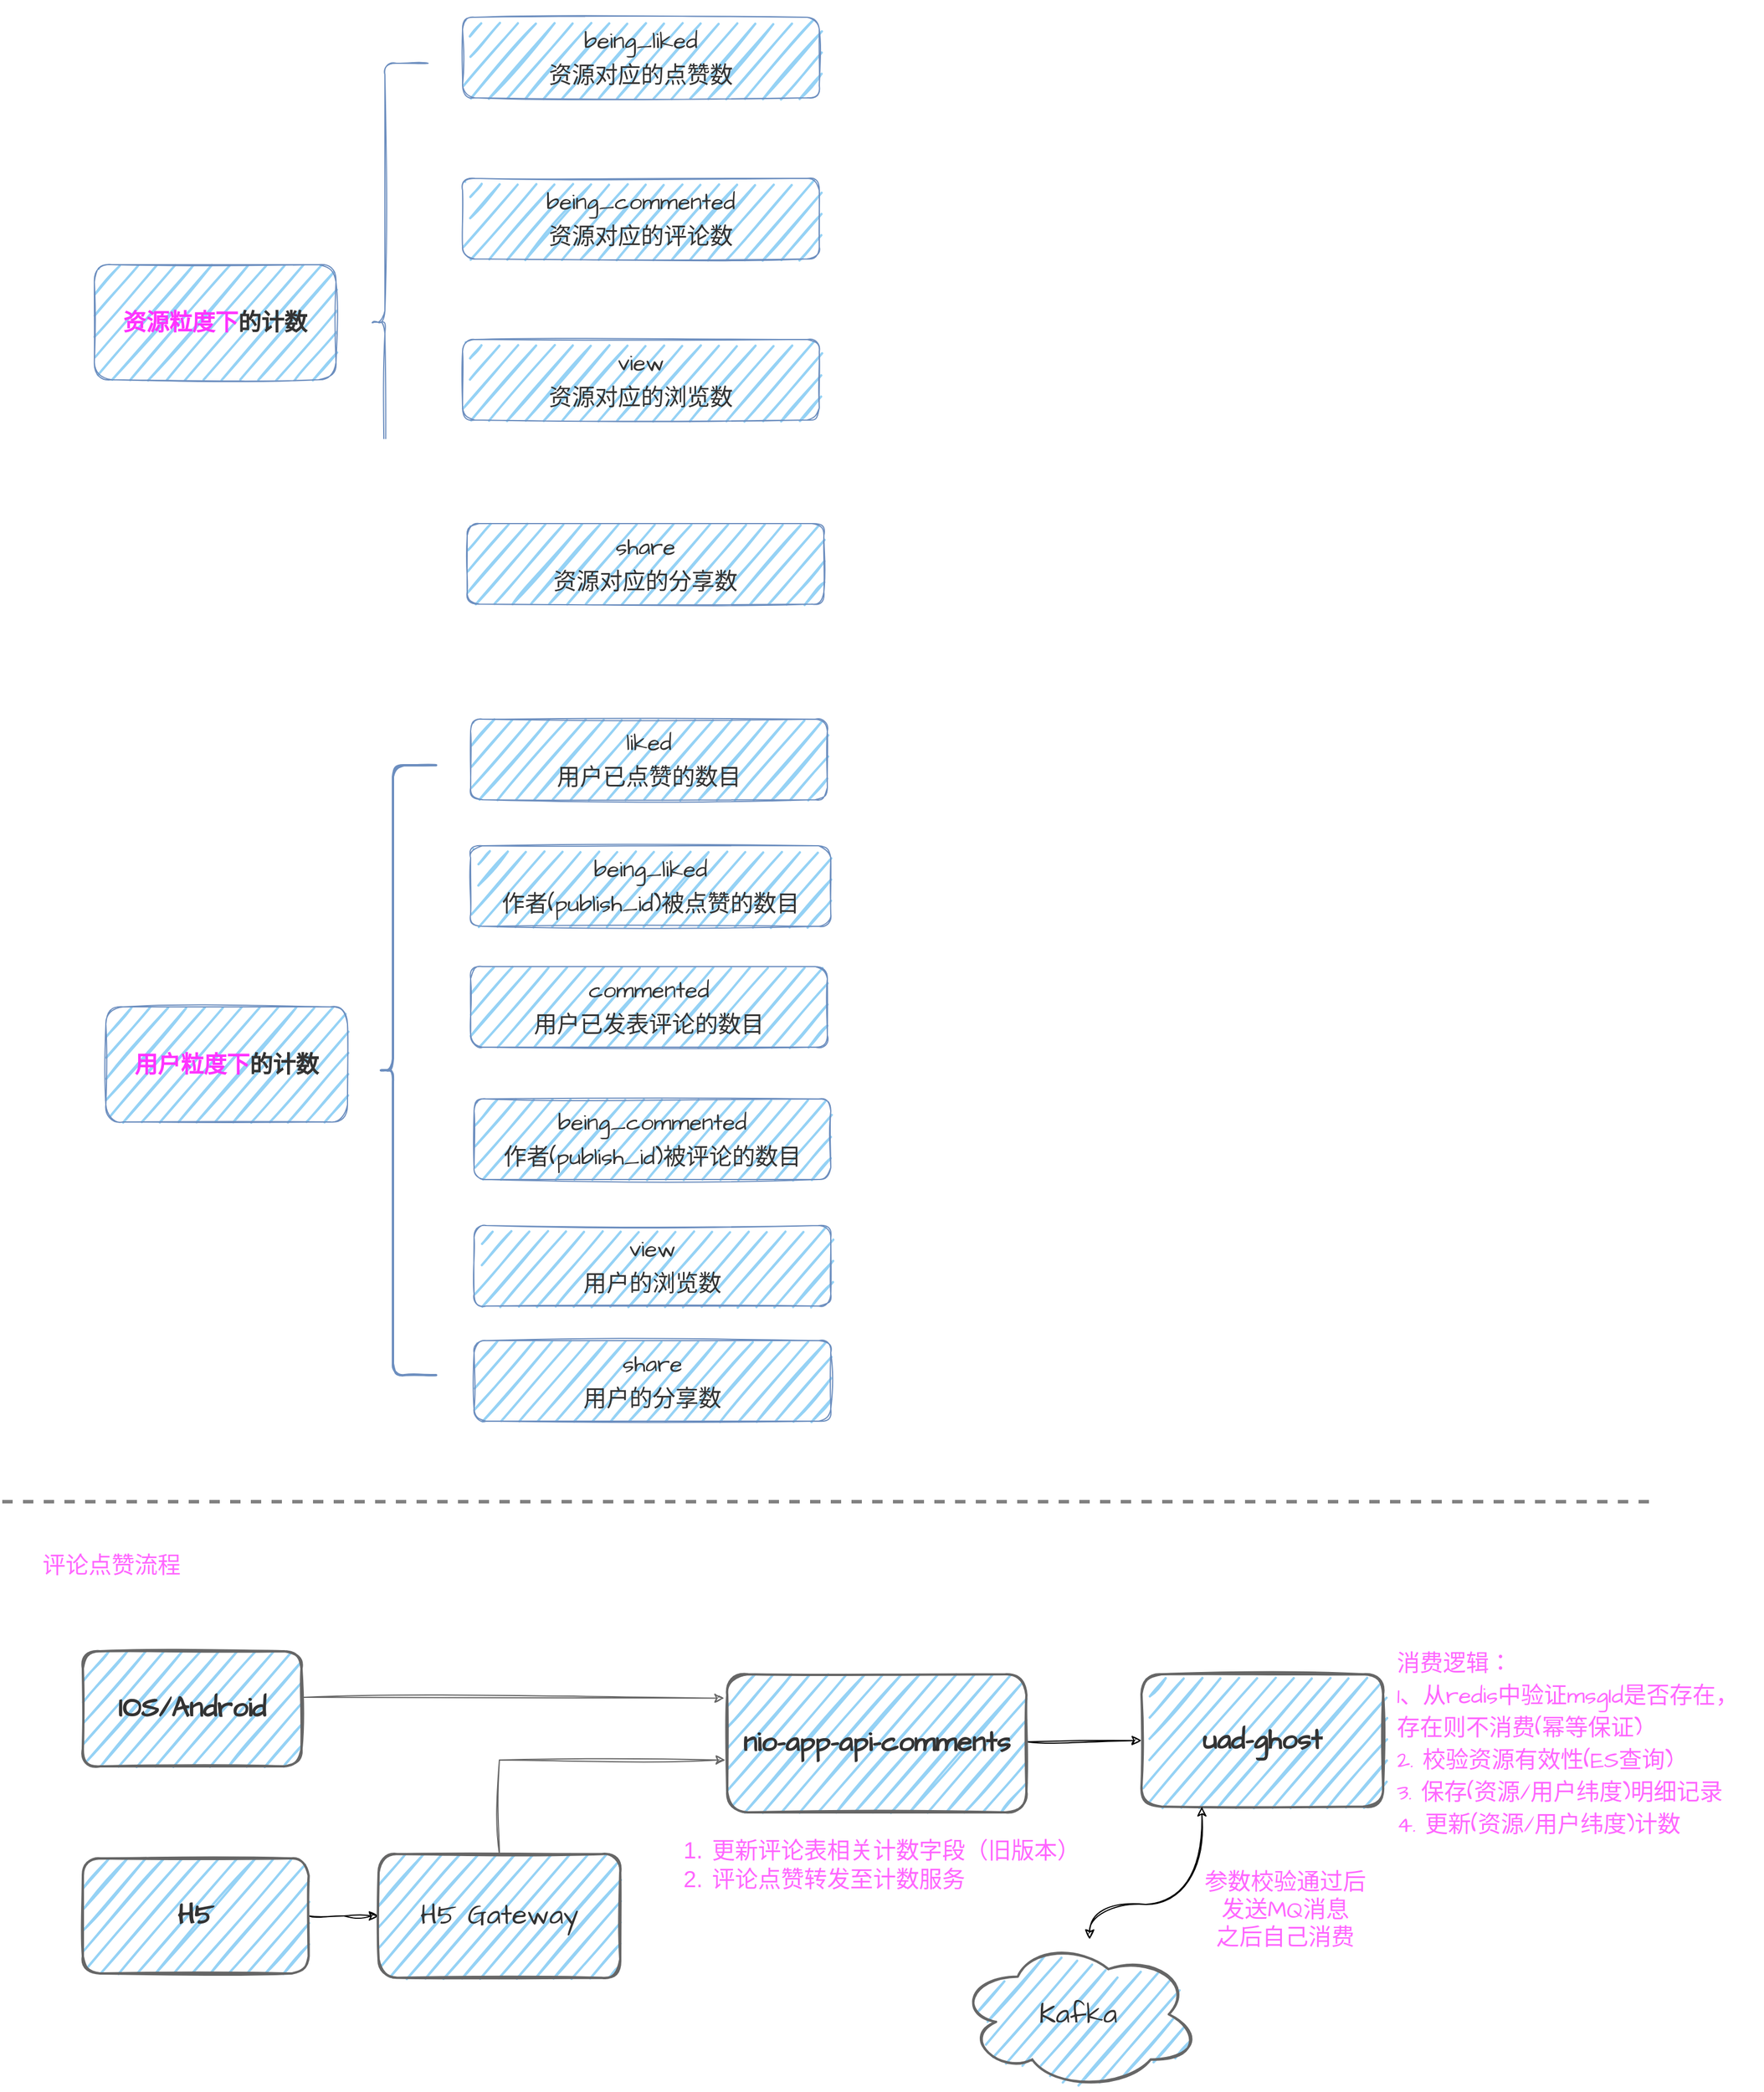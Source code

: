 <mxfile version="20.7.3" type="github">
  <diagram id="OFfk3m-CUPM5vA5_71vh" name="第 1 页">
    <mxGraphModel dx="1434" dy="844" grid="1" gridSize="10" guides="1" tooltips="1" connect="1" arrows="1" fold="1" page="1" pageScale="1" pageWidth="827" pageHeight="1169" math="0" shadow="0">
      <root>
        <mxCell id="0" />
        <mxCell id="1" parent="0" />
        <mxCell id="oGa8BiXP_3EPm-OH-dbe-3" value="&lt;b style=&quot;&quot;&gt;&lt;font color=&quot;#ff33ff&quot;&gt;资源粒度下&lt;/font&gt;&lt;font color=&quot;#333333&quot;&gt;的计数&lt;/font&gt;&lt;/b&gt;" style="rounded=1;whiteSpace=wrap;html=1;sketch=1;hachureGap=12;jiggle=1;curveFitting=1;fontFamily=Architects Daughter;fontSource=https%3A%2F%2Ffonts.googleapis.com%2Fcss%3Ffamily%3DArchitects%2BDaughter;fontSize=20;fillColor=#95D2F5;strokeColor=#6c8ebf;strokeWidth=1;glass=0;shadow=0;fillWeight=2;perimeterSpacing=0;hachureAngle=-41;simplification=0;fontColor=#1A1A1A;" vertex="1" parent="1">
          <mxGeometry x="90" y="245" width="210" height="100" as="geometry" />
        </mxCell>
        <mxCell id="oGa8BiXP_3EPm-OH-dbe-4" value="&lt;p style=&quot;line-height: 150%;&quot;&gt;&lt;font&gt;being_liked&lt;br&gt;资源对应的点赞数&lt;br&gt;&lt;/font&gt;&lt;/p&gt;" style="rounded=1;whiteSpace=wrap;html=1;sketch=1;hachureGap=12;jiggle=1;curveFitting=1;fontFamily=Architects Daughter;fontSource=https%3A%2F%2Ffonts.googleapis.com%2Fcss%3Ffamily%3DArchitects%2BDaughter;fontSize=20;fillColor=#95D2F5;strokeColor=#6c8ebf;strokeWidth=1;glass=0;shadow=0;fillWeight=2;hachureAngle=-41;simplification=0;fontColor=#333333;" vertex="1" parent="1">
          <mxGeometry x="410" y="30" width="310" height="70" as="geometry" />
        </mxCell>
        <mxCell id="oGa8BiXP_3EPm-OH-dbe-5" value="&lt;p style=&quot;line-height: 150%;&quot;&gt;&lt;font&gt;being_commented&lt;br&gt;资源对应的评论数&lt;br&gt;&lt;/font&gt;&lt;/p&gt;" style="rounded=1;whiteSpace=wrap;html=1;sketch=1;hachureGap=12;jiggle=1;curveFitting=1;fontFamily=Architects Daughter;fontSource=https%3A%2F%2Ffonts.googleapis.com%2Fcss%3Ffamily%3DArchitects%2BDaughter;fontSize=20;fillColor=#95D2F5;strokeColor=#6c8ebf;strokeWidth=1;glass=0;shadow=0;fillWeight=2;fontColor=#333333;hachureAngle=-41;" vertex="1" parent="1">
          <mxGeometry x="410" y="170" width="310" height="70" as="geometry" />
        </mxCell>
        <mxCell id="oGa8BiXP_3EPm-OH-dbe-6" value="&lt;p style=&quot;line-height: 150%;&quot;&gt;&lt;font&gt;view&lt;br&gt;资源对应的浏览数&lt;br&gt;&lt;/font&gt;&lt;/p&gt;" style="rounded=1;whiteSpace=wrap;html=1;sketch=1;hachureGap=12;jiggle=1;curveFitting=1;fontFamily=Architects Daughter;fontSource=https%3A%2F%2Ffonts.googleapis.com%2Fcss%3Ffamily%3DArchitects%2BDaughter;fontSize=20;fillColor=#95D2F5;strokeColor=#6c8ebf;strokeWidth=1;glass=0;shadow=0;fillWeight=2;fontColor=#333333;" vertex="1" parent="1">
          <mxGeometry x="410" y="310" width="310" height="70" as="geometry" />
        </mxCell>
        <mxCell id="oGa8BiXP_3EPm-OH-dbe-7" value="&lt;p style=&quot;line-height: 150%;&quot;&gt;&lt;font&gt;share&lt;br&gt;资源对应的分享数&lt;br&gt;&lt;/font&gt;&lt;/p&gt;" style="rounded=1;whiteSpace=wrap;html=1;sketch=1;hachureGap=12;jiggle=1;curveFitting=1;fontFamily=Architects Daughter;fontSource=https%3A%2F%2Ffonts.googleapis.com%2Fcss%3Ffamily%3DArchitects%2BDaughter;fontSize=20;fillColor=#95D2F5;strokeColor=#6c8ebf;strokeWidth=1;glass=0;shadow=0;fillWeight=2;fontColor=#333333;hachureAngle=-41;" vertex="1" parent="1">
          <mxGeometry x="414" y="470" width="310" height="70" as="geometry" />
        </mxCell>
        <mxCell id="oGa8BiXP_3EPm-OH-dbe-8" value="" style="shape=curlyBracket;whiteSpace=wrap;html=1;rounded=1;labelPosition=left;verticalLabelPosition=middle;align=right;verticalAlign=middle;shadow=0;glass=0;sketch=1;fillWeight=2;hachureGap=12;hachureAngle=-41;jiggle=1;curveFitting=1;simplification=0;strokeColor=#6c8ebf;strokeWidth=1;fontFamily=Architects Daughter;fontSource=https%3A%2F%2Ffonts.googleapis.com%2Fcss%3Ffamily%3DArchitects%2BDaughter;fontSize=20;fillColor=#dae8fc;size=0.25;" vertex="1" parent="1">
          <mxGeometry x="330" y="70" width="50" height="450" as="geometry" />
        </mxCell>
        <mxCell id="oGa8BiXP_3EPm-OH-dbe-9" value="&lt;p style=&quot;line-height: 150%;&quot;&gt;&lt;font&gt;liked&lt;br&gt;用户已点赞的数目&lt;/font&gt;&lt;/p&gt;" style="rounded=1;whiteSpace=wrap;html=1;sketch=1;hachureGap=12;jiggle=1;curveFitting=1;fontFamily=Architects Daughter;fontSource=https%3A%2F%2Ffonts.googleapis.com%2Fcss%3Ffamily%3DArchitects%2BDaughter;fontSize=20;fillColor=#95D2F5;strokeColor=#6c8ebf;strokeWidth=1;glass=0;shadow=0;fillWeight=2;hachureAngle=-41;simplification=0;fontColor=#333333;" vertex="1" parent="1">
          <mxGeometry x="417" y="640" width="310" height="70" as="geometry" />
        </mxCell>
        <mxCell id="oGa8BiXP_3EPm-OH-dbe-10" value="&lt;p style=&quot;line-height: 150%;&quot;&gt;&lt;font&gt;commented&lt;br&gt;用户已发表评论的数目&lt;br&gt;&lt;/font&gt;&lt;/p&gt;" style="rounded=1;whiteSpace=wrap;html=1;sketch=1;hachureGap=12;jiggle=1;curveFitting=1;fontFamily=Architects Daughter;fontSource=https%3A%2F%2Ffonts.googleapis.com%2Fcss%3Ffamily%3DArchitects%2BDaughter;fontSize=20;fillColor=#95D2F5;strokeColor=#6c8ebf;strokeWidth=1;glass=0;shadow=0;fillWeight=2;fontColor=#333333;hachureAngle=-41;" vertex="1" parent="1">
          <mxGeometry x="417" y="855" width="310" height="70" as="geometry" />
        </mxCell>
        <mxCell id="oGa8BiXP_3EPm-OH-dbe-11" value="&lt;p style=&quot;line-height: 150%;&quot;&gt;&lt;font&gt;being_commented&lt;br style=&quot;border-color: var(--border-color);&quot;&gt;作者(publish_id)被评论的数目&lt;br&gt;&lt;/font&gt;&lt;/p&gt;" style="rounded=1;whiteSpace=wrap;html=1;sketch=1;hachureGap=12;jiggle=1;curveFitting=1;fontFamily=Architects Daughter;fontSource=https%3A%2F%2Ffonts.googleapis.com%2Fcss%3Ffamily%3DArchitects%2BDaughter;fontSize=20;fillColor=#95D2F5;strokeColor=#6c8ebf;strokeWidth=1;glass=0;shadow=0;fillWeight=2;fontColor=#333333;" vertex="1" parent="1">
          <mxGeometry x="420" y="970" width="310" height="70" as="geometry" />
        </mxCell>
        <mxCell id="oGa8BiXP_3EPm-OH-dbe-12" value="&lt;p style=&quot;line-height: 150%;&quot;&gt;&lt;font&gt;share&lt;br&gt;用户的分享数&lt;br&gt;&lt;/font&gt;&lt;/p&gt;" style="rounded=1;whiteSpace=wrap;html=1;sketch=1;hachureGap=12;jiggle=1;curveFitting=1;fontFamily=Architects Daughter;fontSource=https%3A%2F%2Ffonts.googleapis.com%2Fcss%3Ffamily%3DArchitects%2BDaughter;fontSize=20;fillColor=#95D2F5;strokeColor=#6c8ebf;strokeWidth=1;glass=0;shadow=0;fillWeight=2;fontColor=#333333;hachureAngle=-41;" vertex="1" parent="1">
          <mxGeometry x="420" y="1180" width="310" height="70" as="geometry" />
        </mxCell>
        <mxCell id="oGa8BiXP_3EPm-OH-dbe-13" value="" style="shape=curlyBracket;whiteSpace=wrap;html=1;rounded=1;labelPosition=left;verticalLabelPosition=middle;align=right;verticalAlign=middle;shadow=0;glass=0;sketch=1;fillWeight=2;hachureGap=12;hachureAngle=-41;jiggle=1;curveFitting=1;simplification=0;strokeColor=#6c8ebf;strokeWidth=2;fontFamily=Architects Daughter;fontSource=https%3A%2F%2Ffonts.googleapis.com%2Fcss%3Ffamily%3DArchitects%2BDaughter;fontSize=20;fillColor=#dae8fc;size=0.25;" vertex="1" parent="1">
          <mxGeometry x="337" y="680" width="50" height="530" as="geometry" />
        </mxCell>
        <mxCell id="oGa8BiXP_3EPm-OH-dbe-14" value="&lt;b style=&quot;&quot;&gt;&lt;font color=&quot;#ff33ff&quot;&gt;用户粒度下&lt;/font&gt;&lt;font color=&quot;#333333&quot;&gt;的计数&lt;/font&gt;&lt;/b&gt;" style="rounded=1;whiteSpace=wrap;html=1;sketch=1;hachureGap=12;jiggle=1;curveFitting=1;fontFamily=Architects Daughter;fontSource=https%3A%2F%2Ffonts.googleapis.com%2Fcss%3Ffamily%3DArchitects%2BDaughter;fontSize=20;fillColor=#95D2F5;strokeColor=#6c8ebf;strokeWidth=1;glass=0;shadow=0;fillWeight=2;perimeterSpacing=0;hachureAngle=-41;simplification=0;fontColor=#1A1A1A;" vertex="1" parent="1">
          <mxGeometry x="100" y="890" width="210" height="100" as="geometry" />
        </mxCell>
        <mxCell id="oGa8BiXP_3EPm-OH-dbe-15" value="&lt;p style=&quot;line-height: 150%;&quot;&gt;&lt;font&gt;being_liked&lt;br&gt;作者(publish_id)被点赞的数目&lt;/font&gt;&lt;/p&gt;" style="rounded=1;whiteSpace=wrap;html=1;sketch=1;hachureGap=12;jiggle=1;curveFitting=1;fontFamily=Architects Daughter;fontSource=https%3A%2F%2Ffonts.googleapis.com%2Fcss%3Ffamily%3DArchitects%2BDaughter;fontSize=20;fillColor=#95D2F5;strokeColor=#6c8ebf;strokeWidth=1;glass=0;shadow=0;fillWeight=2;hachureAngle=-41;simplification=0;fontColor=#333333;" vertex="1" parent="1">
          <mxGeometry x="417" y="750" width="313" height="70" as="geometry" />
        </mxCell>
        <mxCell id="oGa8BiXP_3EPm-OH-dbe-16" value="&lt;p style=&quot;line-height: 150%;&quot;&gt;&lt;font&gt;view&lt;br&gt;用户的浏览数&lt;br&gt;&lt;/font&gt;&lt;/p&gt;" style="rounded=1;whiteSpace=wrap;html=1;sketch=1;hachureGap=12;jiggle=1;curveFitting=1;fontFamily=Architects Daughter;fontSource=https%3A%2F%2Ffonts.googleapis.com%2Fcss%3Ffamily%3DArchitects%2BDaughter;fontSize=20;fillColor=#95D2F5;strokeColor=#6c8ebf;strokeWidth=1;glass=0;shadow=0;fillWeight=2;fontColor=#333333;" vertex="1" parent="1">
          <mxGeometry x="420" y="1080" width="310" height="70" as="geometry" />
        </mxCell>
        <mxCell id="oGa8BiXP_3EPm-OH-dbe-17" value="评论点赞流程" style="text;html=1;strokeColor=none;fillColor=none;align=center;verticalAlign=middle;whiteSpace=wrap;rounded=0;shadow=0;glass=0;sketch=1;fillWeight=2;hachureGap=12;hachureAngle=-41;jiggle=1;curveFitting=1;simplification=0;strokeWidth=2;fontFamily=Architects Daughter;fontSource=https%3A%2F%2Ffonts.googleapis.com%2Fcss%3Ffamily%3DArchitects%2BDaughter;fontSize=20;fontColor=#FF66FF;" vertex="1" parent="1">
          <mxGeometry x="30" y="1350" width="150" height="50" as="geometry" />
        </mxCell>
        <mxCell id="oGa8BiXP_3EPm-OH-dbe-27" value="" style="rounded=0;sketch=1;hachureGap=4;jiggle=2;curveFitting=1;orthogonalLoop=1;jettySize=auto;html=1;fontFamily=Architects Daughter;fontSource=https%3A%2F%2Ffonts.googleapis.com%2Fcss%3Ffamily%3DArchitects%2BDaughter;fontSize=16;fontColor=#FF33FF;exitX=1.011;exitY=0.4;exitDx=0;exitDy=0;exitPerimeter=0;entryX=-0.01;entryY=0.173;entryDx=0;entryDy=0;entryPerimeter=0;strokeColor=#666666;" edge="1" parent="1" source="oGa8BiXP_3EPm-OH-dbe-18" target="oGa8BiXP_3EPm-OH-dbe-22">
          <mxGeometry relative="1" as="geometry">
            <mxPoint x="700" y="1490" as="targetPoint" />
          </mxGeometry>
        </mxCell>
        <mxCell id="oGa8BiXP_3EPm-OH-dbe-18" value="&lt;b&gt;IOS/Android&lt;/b&gt;" style="rounded=1;whiteSpace=wrap;html=1;shadow=0;glass=0;sketch=1;fillWeight=2;hachureGap=12;hachureAngle=-41;jiggle=1;curveFitting=1;simplification=0;strokeColor=#666666;strokeWidth=2;fontFamily=Architects Daughter;fontSource=https%3A%2F%2Ffonts.googleapis.com%2Fcss%3Ffamily%3DArchitects%2BDaughter;fontSize=24;fontColor=#333333;fillColor=#95D2F5;" vertex="1" parent="1">
          <mxGeometry x="80" y="1450" width="190" height="100" as="geometry" />
        </mxCell>
        <mxCell id="oGa8BiXP_3EPm-OH-dbe-21" style="edgeStyle=orthogonalEdgeStyle;rounded=0;sketch=1;hachureGap=4;jiggle=2;curveFitting=1;orthogonalLoop=1;jettySize=auto;html=1;exitX=1;exitY=0.5;exitDx=0;exitDy=0;fontFamily=Architects Daughter;fontSource=https%3A%2F%2Ffonts.googleapis.com%2Fcss%3Ffamily%3DArchitects%2BDaughter;fontSize=16;fontColor=#666666;" edge="1" parent="1" source="oGa8BiXP_3EPm-OH-dbe-19" target="oGa8BiXP_3EPm-OH-dbe-20">
          <mxGeometry relative="1" as="geometry" />
        </mxCell>
        <mxCell id="oGa8BiXP_3EPm-OH-dbe-19" value="&lt;font color=&quot;#333333&quot;&gt;H5&lt;/font&gt;" style="rounded=1;whiteSpace=wrap;html=1;shadow=0;glass=0;sketch=1;fillWeight=2;hachureGap=12;hachureAngle=-41;jiggle=1;curveFitting=1;simplification=0;strokeColor=#666666;strokeWidth=2;fontFamily=Architects Daughter;fontSource=https%3A%2F%2Ffonts.googleapis.com%2Fcss%3Ffamily%3DArchitects%2BDaughter;fontSize=24;fontColor=#666666;fillColor=#95D2F5;fontStyle=1" vertex="1" parent="1">
          <mxGeometry x="80" y="1630" width="196.25" height="100" as="geometry" />
        </mxCell>
        <mxCell id="oGa8BiXP_3EPm-OH-dbe-43" value="" style="edgeStyle=orthogonalEdgeStyle;rounded=0;sketch=1;hachureGap=4;jiggle=2;curveFitting=1;orthogonalLoop=1;jettySize=auto;html=1;fontFamily=Architects Daughter;fontSource=https%3A%2F%2Ffonts.googleapis.com%2Fcss%3Ffamily%3DArchitects%2BDaughter;fontSize=24;fontColor=#333333;entryX=-0.006;entryY=0.621;entryDx=0;entryDy=0;entryPerimeter=0;strokeColor=#666666;" edge="1" parent="1" source="oGa8BiXP_3EPm-OH-dbe-20" target="oGa8BiXP_3EPm-OH-dbe-22">
          <mxGeometry relative="1" as="geometry">
            <mxPoint x="442" y="1546.25" as="targetPoint" />
            <Array as="points">
              <mxPoint x="442" y="1545" />
            </Array>
          </mxGeometry>
        </mxCell>
        <mxCell id="oGa8BiXP_3EPm-OH-dbe-20" value="&lt;p style=&quot;line-height: 140%;&quot;&gt;&lt;font color=&quot;#333333&quot; style=&quot;font-size: 24px;&quot;&gt;H5 Gateway&lt;/font&gt;&lt;/p&gt;" style="rounded=1;whiteSpace=wrap;html=1;shadow=0;glass=0;sketch=1;fillWeight=2;hachureGap=12;hachureAngle=-41;jiggle=1;curveFitting=1;simplification=0;strokeColor=#666666;strokeWidth=2;fontFamily=Architects Daughter;fontSource=https%3A%2F%2Ffonts.googleapis.com%2Fcss%3Ffamily%3DArchitects%2BDaughter;fontSize=20;fontColor=#666666;fillColor=#95D2F5;" vertex="1" parent="1">
          <mxGeometry x="337" y="1626.25" width="210" height="107.5" as="geometry" />
        </mxCell>
        <mxCell id="oGa8BiXP_3EPm-OH-dbe-39" value="" style="edgeStyle=none;rounded=0;sketch=1;hachureGap=4;jiggle=2;curveFitting=1;orthogonalLoop=1;jettySize=auto;html=1;fontFamily=Architects Daughter;fontSource=https%3A%2F%2Ffonts.googleapis.com%2Fcss%3Ffamily%3DArchitects%2BDaughter;fontSize=16;fontColor=#FF33FF;entryX=0;entryY=0.5;entryDx=0;entryDy=0;" edge="1" parent="1" source="oGa8BiXP_3EPm-OH-dbe-22" target="oGa8BiXP_3EPm-OH-dbe-33">
          <mxGeometry relative="1" as="geometry">
            <mxPoint x="995" y="1525" as="targetPoint" />
          </mxGeometry>
        </mxCell>
        <mxCell id="oGa8BiXP_3EPm-OH-dbe-22" value="&lt;p style=&quot;line-height: 140%;&quot;&gt;&lt;b&gt;&lt;font color=&quot;#333333&quot; style=&quot;font-size: 24px;&quot;&gt;nio-app-api-comments&lt;/font&gt;&lt;/b&gt;&lt;/p&gt;" style="rounded=1;whiteSpace=wrap;html=1;shadow=0;glass=0;sketch=1;fillWeight=2;hachureGap=12;hachureAngle=-41;jiggle=1;curveFitting=1;simplification=0;strokeColor=#666666;strokeWidth=2;fontFamily=Architects Daughter;fontSource=https%3A%2F%2Ffonts.googleapis.com%2Fcss%3Ffamily%3DArchitects%2BDaughter;fontSize=20;fontColor=#666666;fillColor=#95D2F5;" vertex="1" parent="1">
          <mxGeometry x="640" y="1470" width="260" height="120" as="geometry" />
        </mxCell>
        <mxCell id="oGa8BiXP_3EPm-OH-dbe-33" value="&lt;p style=&quot;line-height: 140%;&quot;&gt;&lt;b&gt;&lt;font color=&quot;#333333&quot; style=&quot;font-size: 24px;&quot;&gt;uad-ghost&lt;/font&gt;&lt;/b&gt;&lt;/p&gt;" style="rounded=1;whiteSpace=wrap;html=1;shadow=0;glass=0;sketch=1;fillWeight=2;hachureGap=12;hachureAngle=-41;jiggle=1;curveFitting=1;simplification=0;strokeColor=#666666;strokeWidth=2;fontFamily=Architects Daughter;fontSource=https%3A%2F%2Ffonts.googleapis.com%2Fcss%3Ffamily%3DArchitects%2BDaughter;fontSize=20;fontColor=#666666;fillColor=#95D2F5;" vertex="1" parent="1">
          <mxGeometry x="1000" y="1470" width="210" height="115" as="geometry" />
        </mxCell>
        <mxCell id="oGa8BiXP_3EPm-OH-dbe-46" value="" style="rounded=0;sketch=1;hachureGap=4;jiggle=2;curveFitting=1;orthogonalLoop=1;jettySize=auto;html=1;fontFamily=Architects Daughter;fontSource=https%3A%2F%2Ffonts.googleapis.com%2Fcss%3Ffamily%3DArchitects%2BDaughter;fontSize=24;fontColor=#333333;entryX=0.25;entryY=1;entryDx=0;entryDy=0;edgeStyle=orthogonalEdgeStyle;curved=1;startArrow=classic;startFill=1;" edge="1" parent="1" source="oGa8BiXP_3EPm-OH-dbe-44" target="oGa8BiXP_3EPm-OH-dbe-33">
          <mxGeometry relative="1" as="geometry">
            <mxPoint x="955" y="1619" as="targetPoint" />
            <Array as="points">
              <mxPoint x="955" y="1670" />
              <mxPoint x="1053" y="1670" />
            </Array>
          </mxGeometry>
        </mxCell>
        <mxCell id="oGa8BiXP_3EPm-OH-dbe-44" value="&lt;font color=&quot;#333333&quot;&gt;Kafka&lt;/font&gt;" style="ellipse;shape=cloud;whiteSpace=wrap;html=1;shadow=0;glass=0;sketch=1;fillWeight=2;hachureGap=12;hachureAngle=-41;jiggle=1;curveFitting=1;simplification=0;strokeColor=#666666;strokeWidth=2;fontFamily=Architects Daughter;fontSource=https%3A%2F%2Ffonts.googleapis.com%2Fcss%3Ffamily%3DArchitects%2BDaughter;fontSize=24;fontColor=#666666;fillColor=#95D2F5;" vertex="1" parent="1">
          <mxGeometry x="840" y="1700" width="210" height="131" as="geometry" />
        </mxCell>
        <mxCell id="oGa8BiXP_3EPm-OH-dbe-48" value="参数校验通过后&lt;br&gt;发送MQ消息&lt;br&gt;之后自己消费" style="text;html=1;strokeColor=none;fillColor=none;align=center;verticalAlign=middle;whiteSpace=wrap;rounded=0;shadow=0;glass=0;sketch=1;fillWeight=2;hachureGap=12;hachureAngle=-41;jiggle=1;curveFitting=1;simplification=0;strokeWidth=2;fontFamily=Architects Daughter;fontSource=https%3A%2F%2Ffonts.googleapis.com%2Fcss%3Ffamily%3DArchitects%2BDaughter;fontSize=20;fontColor=#FF66FF;" vertex="1" parent="1">
          <mxGeometry x="1020" y="1630" width="210" height="88.12" as="geometry" />
        </mxCell>
        <mxCell id="oGa8BiXP_3EPm-OH-dbe-49" value="&lt;p style=&quot;line-height: 140%;&quot;&gt;消费逻辑：&lt;br&gt;1、从redis中验证msgId是否存在，&lt;br&gt;存在则不消费(幂等保证)&lt;br&gt;2. 校验资源有效性(ES查询)&lt;br&gt;3. 保存(资源/用户纬度)明细记录&lt;br&gt;4. 更新(资源/用户纬度)计数&lt;/p&gt;" style="text;html=1;strokeColor=none;fillColor=none;align=left;verticalAlign=middle;whiteSpace=wrap;rounded=0;shadow=0;glass=0;sketch=1;fillWeight=2;hachureGap=12;hachureAngle=-41;jiggle=1;curveFitting=1;simplification=0;strokeWidth=2;fontFamily=Architects Daughter;fontSource=https%3A%2F%2Ffonts.googleapis.com%2Fcss%3Ffamily%3DArchitects%2BDaughter;fontSize=20;fontColor=#FF66FF;" vertex="1" parent="1">
          <mxGeometry x="1220" y="1440" width="320" height="180" as="geometry" />
        </mxCell>
        <mxCell id="oGa8BiXP_3EPm-OH-dbe-52" value="" style="endArrow=none;html=1;rounded=0;fontFamily=Helvetica;fontSize=30;fontColor=#007FFF;strokeWidth=3;strokeColor=#808080;sketch=0;shadow=0;dashed=1;edgeStyle=orthogonalEdgeStyle;" edge="1" parent="1">
          <mxGeometry width="50" height="50" relative="1" as="geometry">
            <mxPoint x="10" y="1320" as="sourcePoint" />
            <mxPoint x="1450" y="1320" as="targetPoint" />
          </mxGeometry>
        </mxCell>
        <mxCell id="oGa8BiXP_3EPm-OH-dbe-53" value="&lt;p style=&quot;line-height: 140%;&quot;&gt;&lt;/p&gt;&lt;div style=&quot;&quot;&gt;&lt;font style=&quot;background-color: initial;&quot; face=&quot;Helvetica&quot;&gt;1.&lt;/font&gt;&lt;span style=&quot;background-color: initial;&quot;&gt;&amp;nbsp;更新评论表相关计数字段（旧版本）&lt;/span&gt;&lt;/div&gt;&lt;font face=&quot;Helvetica&quot;&gt;2.&lt;/font&gt;&amp;nbsp;评论点赞转发至计数服务&lt;p&gt;&lt;/p&gt;" style="text;html=1;strokeColor=none;fillColor=none;align=left;verticalAlign=middle;whiteSpace=wrap;rounded=0;shadow=0;glass=0;sketch=1;fillWeight=2;hachureGap=12;hachureAngle=-41;jiggle=1;curveFitting=1;simplification=0;strokeWidth=2;fontFamily=Architects Daughter;fontSource=https%3A%2F%2Ffonts.googleapis.com%2Fcss%3Ffamily%3DArchitects%2BDaughter;fontSize=20;fontColor=#FF66FF;" vertex="1" parent="1">
          <mxGeometry x="600" y="1600" width="350" height="70" as="geometry" />
        </mxCell>
      </root>
    </mxGraphModel>
  </diagram>
</mxfile>
